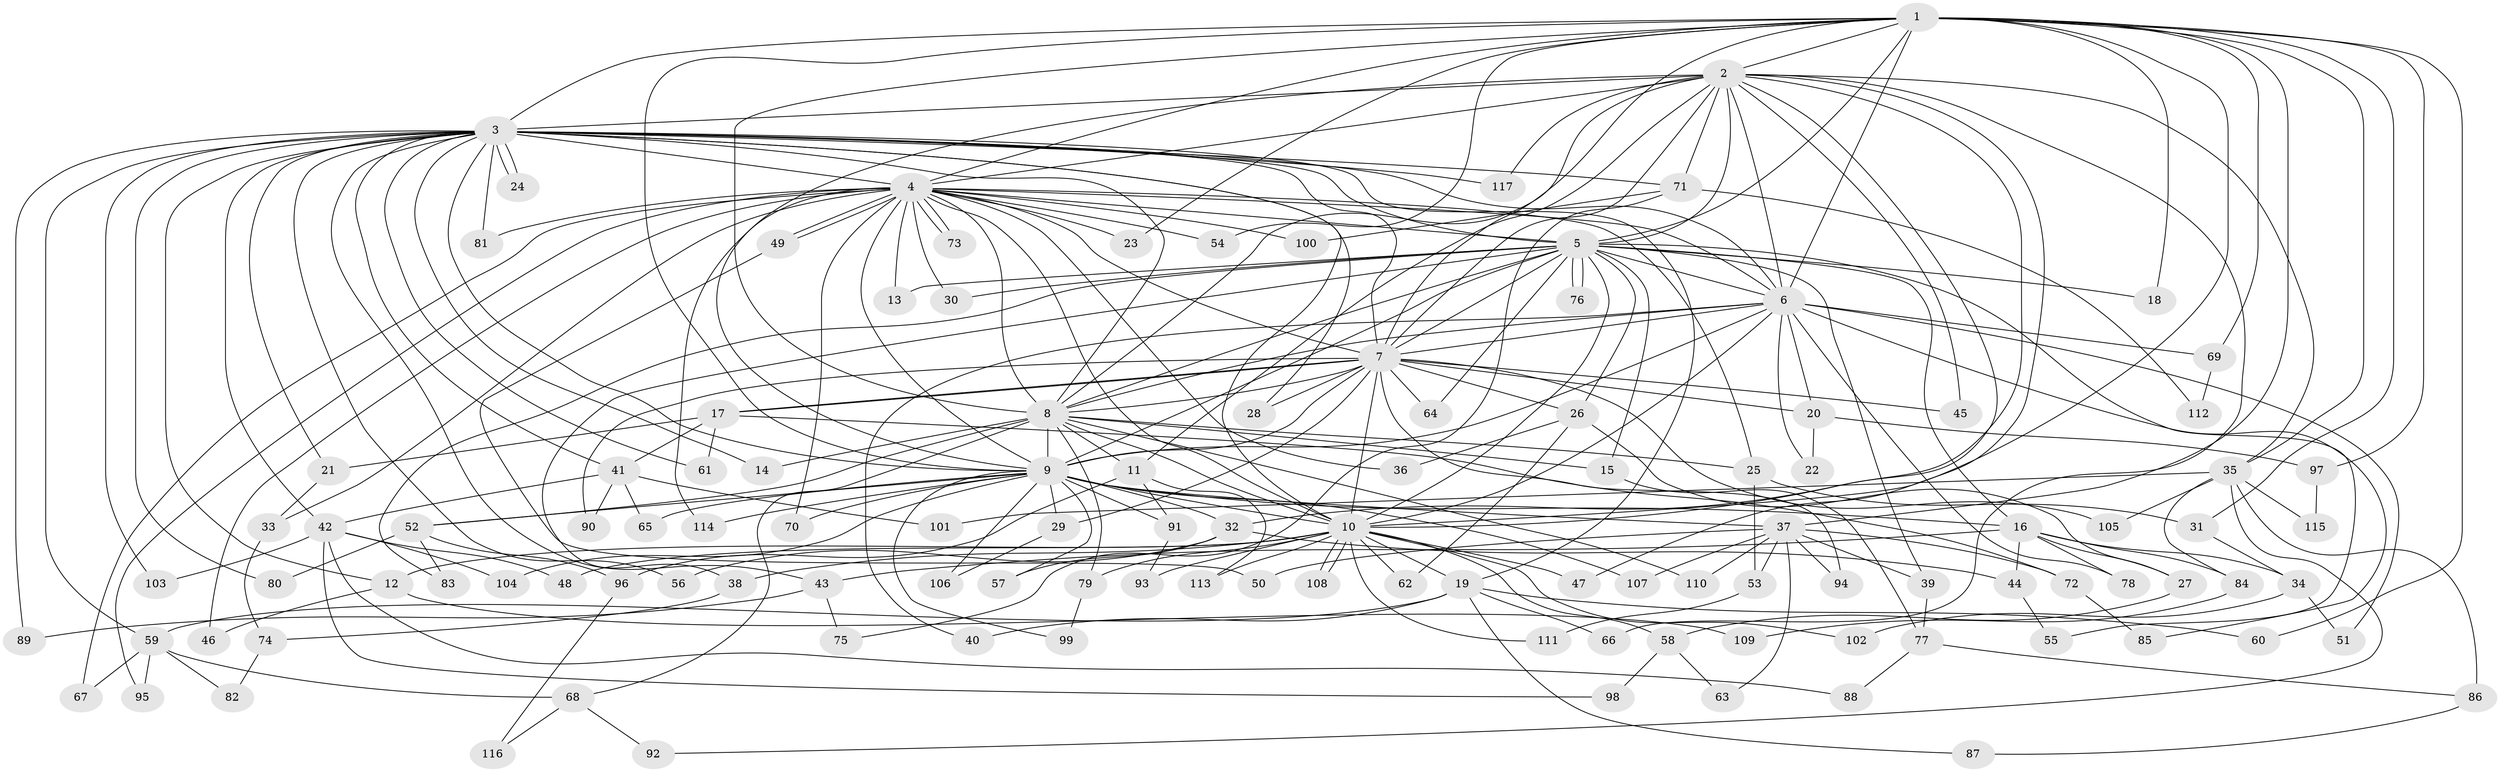 // Generated by graph-tools (version 1.1) at 2025/10/02/27/25 16:10:59]
// undirected, 117 vertices, 259 edges
graph export_dot {
graph [start="1"]
  node [color=gray90,style=filled];
  1;
  2;
  3;
  4;
  5;
  6;
  7;
  8;
  9;
  10;
  11;
  12;
  13;
  14;
  15;
  16;
  17;
  18;
  19;
  20;
  21;
  22;
  23;
  24;
  25;
  26;
  27;
  28;
  29;
  30;
  31;
  32;
  33;
  34;
  35;
  36;
  37;
  38;
  39;
  40;
  41;
  42;
  43;
  44;
  45;
  46;
  47;
  48;
  49;
  50;
  51;
  52;
  53;
  54;
  55;
  56;
  57;
  58;
  59;
  60;
  61;
  62;
  63;
  64;
  65;
  66;
  67;
  68;
  69;
  70;
  71;
  72;
  73;
  74;
  75;
  76;
  77;
  78;
  79;
  80;
  81;
  82;
  83;
  84;
  85;
  86;
  87;
  88;
  89;
  90;
  91;
  92;
  93;
  94;
  95;
  96;
  97;
  98;
  99;
  100;
  101;
  102;
  103;
  104;
  105;
  106;
  107;
  108;
  109;
  110;
  111;
  112;
  113;
  114;
  115;
  116;
  117;
  1 -- 2;
  1 -- 3;
  1 -- 4;
  1 -- 5;
  1 -- 6;
  1 -- 7;
  1 -- 8;
  1 -- 9;
  1 -- 10;
  1 -- 18;
  1 -- 23;
  1 -- 31;
  1 -- 35;
  1 -- 37;
  1 -- 54;
  1 -- 60;
  1 -- 69;
  1 -- 97;
  2 -- 3;
  2 -- 4;
  2 -- 5;
  2 -- 6;
  2 -- 7;
  2 -- 8;
  2 -- 9;
  2 -- 10;
  2 -- 11;
  2 -- 32;
  2 -- 35;
  2 -- 45;
  2 -- 47;
  2 -- 66;
  2 -- 71;
  2 -- 117;
  3 -- 4;
  3 -- 5;
  3 -- 6;
  3 -- 7;
  3 -- 8;
  3 -- 9;
  3 -- 10;
  3 -- 12;
  3 -- 14;
  3 -- 19;
  3 -- 21;
  3 -- 24;
  3 -- 24;
  3 -- 28;
  3 -- 41;
  3 -- 42;
  3 -- 43;
  3 -- 56;
  3 -- 59;
  3 -- 61;
  3 -- 71;
  3 -- 80;
  3 -- 81;
  3 -- 89;
  3 -- 103;
  3 -- 117;
  4 -- 5;
  4 -- 6;
  4 -- 7;
  4 -- 8;
  4 -- 9;
  4 -- 10;
  4 -- 13;
  4 -- 23;
  4 -- 25;
  4 -- 30;
  4 -- 33;
  4 -- 36;
  4 -- 46;
  4 -- 49;
  4 -- 49;
  4 -- 54;
  4 -- 67;
  4 -- 70;
  4 -- 73;
  4 -- 73;
  4 -- 81;
  4 -- 95;
  4 -- 100;
  4 -- 114;
  5 -- 6;
  5 -- 7;
  5 -- 8;
  5 -- 9;
  5 -- 10;
  5 -- 13;
  5 -- 15;
  5 -- 16;
  5 -- 18;
  5 -- 26;
  5 -- 30;
  5 -- 38;
  5 -- 39;
  5 -- 55;
  5 -- 64;
  5 -- 76;
  5 -- 76;
  5 -- 83;
  6 -- 7;
  6 -- 8;
  6 -- 9;
  6 -- 10;
  6 -- 20;
  6 -- 22;
  6 -- 40;
  6 -- 51;
  6 -- 69;
  6 -- 78;
  6 -- 85;
  7 -- 8;
  7 -- 9;
  7 -- 10;
  7 -- 17;
  7 -- 17;
  7 -- 20;
  7 -- 26;
  7 -- 28;
  7 -- 29;
  7 -- 45;
  7 -- 64;
  7 -- 90;
  7 -- 94;
  7 -- 105;
  8 -- 9;
  8 -- 10;
  8 -- 11;
  8 -- 14;
  8 -- 15;
  8 -- 25;
  8 -- 52;
  8 -- 68;
  8 -- 79;
  8 -- 110;
  9 -- 10;
  9 -- 16;
  9 -- 29;
  9 -- 32;
  9 -- 37;
  9 -- 52;
  9 -- 57;
  9 -- 65;
  9 -- 70;
  9 -- 91;
  9 -- 99;
  9 -- 104;
  9 -- 106;
  9 -- 107;
  9 -- 114;
  10 -- 12;
  10 -- 19;
  10 -- 38;
  10 -- 47;
  10 -- 48;
  10 -- 58;
  10 -- 62;
  10 -- 79;
  10 -- 93;
  10 -- 102;
  10 -- 108;
  10 -- 108;
  10 -- 111;
  10 -- 113;
  11 -- 91;
  11 -- 96;
  11 -- 113;
  12 -- 46;
  12 -- 109;
  15 -- 77;
  16 -- 27;
  16 -- 34;
  16 -- 43;
  16 -- 44;
  16 -- 78;
  16 -- 84;
  17 -- 21;
  17 -- 41;
  17 -- 61;
  17 -- 72;
  19 -- 40;
  19 -- 59;
  19 -- 60;
  19 -- 66;
  19 -- 87;
  20 -- 22;
  20 -- 97;
  21 -- 33;
  25 -- 31;
  25 -- 53;
  26 -- 27;
  26 -- 36;
  26 -- 62;
  27 -- 58;
  29 -- 106;
  31 -- 34;
  32 -- 44;
  32 -- 56;
  32 -- 57;
  33 -- 74;
  34 -- 51;
  34 -- 102;
  35 -- 84;
  35 -- 86;
  35 -- 92;
  35 -- 101;
  35 -- 105;
  35 -- 115;
  37 -- 39;
  37 -- 50;
  37 -- 53;
  37 -- 63;
  37 -- 72;
  37 -- 94;
  37 -- 107;
  37 -- 110;
  38 -- 74;
  39 -- 77;
  41 -- 42;
  41 -- 65;
  41 -- 90;
  41 -- 101;
  42 -- 48;
  42 -- 88;
  42 -- 98;
  42 -- 103;
  42 -- 104;
  43 -- 75;
  43 -- 89;
  44 -- 55;
  49 -- 50;
  52 -- 80;
  52 -- 83;
  52 -- 96;
  53 -- 111;
  58 -- 63;
  58 -- 98;
  59 -- 67;
  59 -- 68;
  59 -- 82;
  59 -- 95;
  68 -- 92;
  68 -- 116;
  69 -- 112;
  71 -- 75;
  71 -- 100;
  71 -- 112;
  72 -- 85;
  74 -- 82;
  77 -- 86;
  77 -- 88;
  79 -- 99;
  84 -- 109;
  86 -- 87;
  91 -- 93;
  96 -- 116;
  97 -- 115;
}

